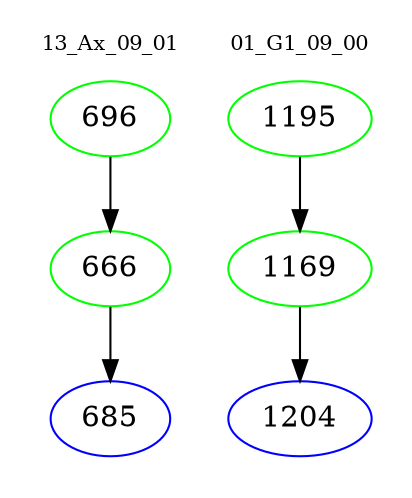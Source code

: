 digraph{
subgraph cluster_0 {
color = white
label = "13_Ax_09_01";
fontsize=10;
T0_696 [label="696", color="green"]
T0_696 -> T0_666 [color="black"]
T0_666 [label="666", color="green"]
T0_666 -> T0_685 [color="black"]
T0_685 [label="685", color="blue"]
}
subgraph cluster_1 {
color = white
label = "01_G1_09_00";
fontsize=10;
T1_1195 [label="1195", color="green"]
T1_1195 -> T1_1169 [color="black"]
T1_1169 [label="1169", color="green"]
T1_1169 -> T1_1204 [color="black"]
T1_1204 [label="1204", color="blue"]
}
}
